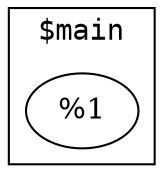 graph {
   fontname=monospace
   layout=fdp

   subgraph cluster_0 {
      label="$main"
      "$main%1" [label="%1"]
   }
}
